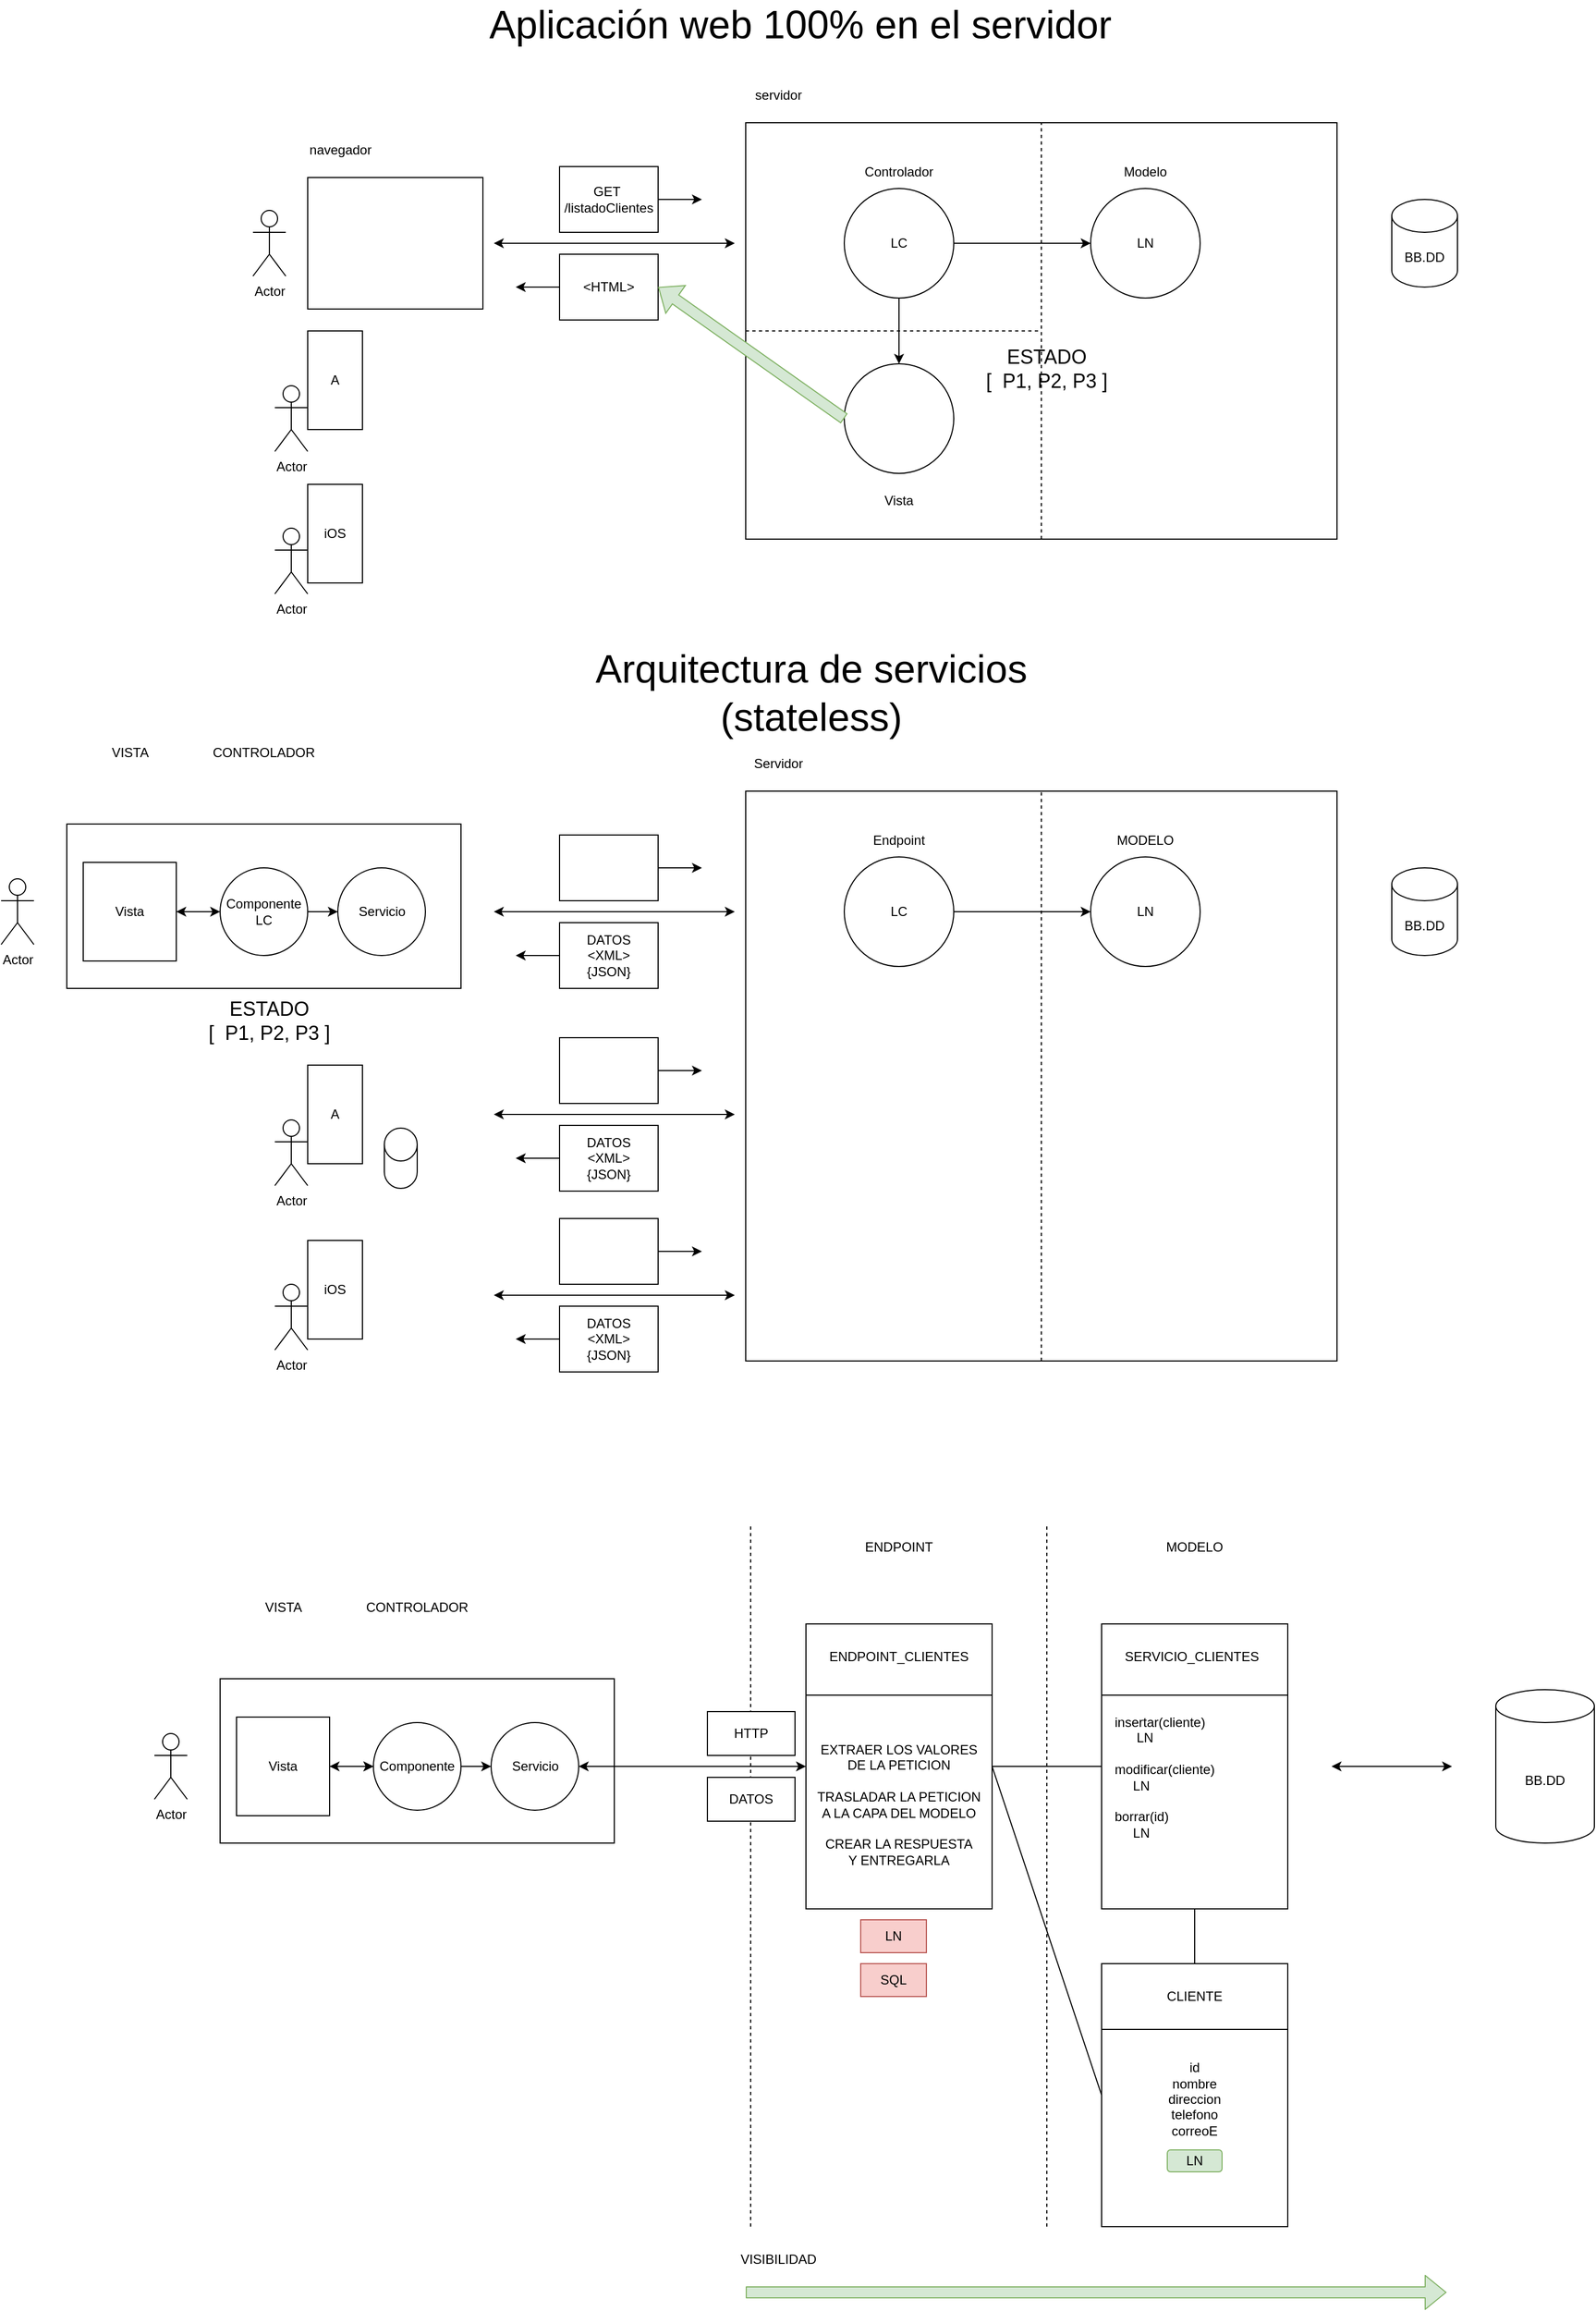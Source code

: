 <mxfile version="19.0.3" type="device"><diagram id="tvb9lgdfe6lTdq6aOdmH" name="Página-1"><mxGraphModel dx="2652" dy="927" grid="1" gridSize="10" guides="1" tooltips="1" connect="1" arrows="1" fold="1" page="1" pageScale="1" pageWidth="1169" pageHeight="827" math="0" shadow="0"><root><mxCell id="0"/><mxCell id="1" parent="0"/><mxCell id="WcBMJ-y4FZQgersb-EcS-75" value="" style="rounded=0;whiteSpace=wrap;html=1;fontSize=18;" vertex="1" parent="1"><mxGeometry x="20" y="1570" width="360" height="150" as="geometry"/></mxCell><mxCell id="WcBMJ-y4FZQgersb-EcS-76" value="" style="rounded=0;whiteSpace=wrap;html=1;" vertex="1" parent="1"><mxGeometry x="500" y="150" width="540" height="380" as="geometry"/></mxCell><mxCell id="WcBMJ-y4FZQgersb-EcS-77" value="" style="rounded=0;whiteSpace=wrap;html=1;" vertex="1" parent="1"><mxGeometry x="100" y="200" width="160" height="120" as="geometry"/></mxCell><mxCell id="WcBMJ-y4FZQgersb-EcS-78" value="Actor" style="shape=umlActor;verticalLabelPosition=bottom;verticalAlign=top;html=1;outlineConnect=0;" vertex="1" parent="1"><mxGeometry x="50" y="230" width="30" height="60" as="geometry"/></mxCell><mxCell id="WcBMJ-y4FZQgersb-EcS-79" value="navegador" style="text;html=1;strokeColor=none;fillColor=none;align=center;verticalAlign=middle;whiteSpace=wrap;rounded=0;" vertex="1" parent="1"><mxGeometry x="100" y="160" width="60" height="30" as="geometry"/></mxCell><mxCell id="WcBMJ-y4FZQgersb-EcS-80" value="servidor" style="text;html=1;strokeColor=none;fillColor=none;align=center;verticalAlign=middle;whiteSpace=wrap;rounded=0;" vertex="1" parent="1"><mxGeometry x="500" y="110" width="60" height="30" as="geometry"/></mxCell><mxCell id="WcBMJ-y4FZQgersb-EcS-81" value="" style="endArrow=classic;startArrow=classic;html=1;rounded=0;" edge="1" parent="1"><mxGeometry width="50" height="50" relative="1" as="geometry"><mxPoint x="270" y="260" as="sourcePoint"/><mxPoint x="490" y="260" as="targetPoint"/></mxGeometry></mxCell><mxCell id="WcBMJ-y4FZQgersb-EcS-82" value="GET&amp;nbsp; /listadoClientes" style="rounded=0;whiteSpace=wrap;html=1;" vertex="1" parent="1"><mxGeometry x="330" y="190" width="90" height="60" as="geometry"/></mxCell><mxCell id="WcBMJ-y4FZQgersb-EcS-83" value="" style="endArrow=classic;html=1;rounded=0;exitX=1;exitY=0.5;exitDx=0;exitDy=0;" edge="1" parent="1" source="WcBMJ-y4FZQgersb-EcS-82"><mxGeometry width="50" height="50" relative="1" as="geometry"><mxPoint x="430" y="220" as="sourcePoint"/><mxPoint x="460" y="220" as="targetPoint"/></mxGeometry></mxCell><mxCell id="WcBMJ-y4FZQgersb-EcS-84" value="&amp;lt;HTML&amp;gt;" style="rounded=0;whiteSpace=wrap;html=1;" vertex="1" parent="1"><mxGeometry x="330" y="270" width="90" height="60" as="geometry"/></mxCell><mxCell id="WcBMJ-y4FZQgersb-EcS-85" value="" style="endArrow=classic;html=1;rounded=0;exitX=0;exitY=0.5;exitDx=0;exitDy=0;" edge="1" parent="1" source="WcBMJ-y4FZQgersb-EcS-84"><mxGeometry width="50" height="50" relative="1" as="geometry"><mxPoint x="280" y="440" as="sourcePoint"/><mxPoint x="290" y="300" as="targetPoint"/></mxGeometry></mxCell><mxCell id="WcBMJ-y4FZQgersb-EcS-86" style="edgeStyle=orthogonalEdgeStyle;rounded=0;orthogonalLoop=1;jettySize=auto;html=1;" edge="1" parent="1" source="WcBMJ-y4FZQgersb-EcS-88" target="WcBMJ-y4FZQgersb-EcS-116"><mxGeometry relative="1" as="geometry"/></mxCell><mxCell id="WcBMJ-y4FZQgersb-EcS-87" style="edgeStyle=orthogonalEdgeStyle;rounded=0;orthogonalLoop=1;jettySize=auto;html=1;" edge="1" parent="1" source="WcBMJ-y4FZQgersb-EcS-88" target="WcBMJ-y4FZQgersb-EcS-118"><mxGeometry relative="1" as="geometry"/></mxCell><mxCell id="WcBMJ-y4FZQgersb-EcS-88" value="LC" style="ellipse;whiteSpace=wrap;html=1;aspect=fixed;" vertex="1" parent="1"><mxGeometry x="590" y="210" width="100" height="100" as="geometry"/></mxCell><mxCell id="WcBMJ-y4FZQgersb-EcS-89" value="BB.DD" style="shape=cylinder3;whiteSpace=wrap;html=1;boundedLbl=1;backgroundOutline=1;size=15;" vertex="1" parent="1"><mxGeometry x="1090" y="220" width="60" height="80" as="geometry"/></mxCell><mxCell id="WcBMJ-y4FZQgersb-EcS-90" value="&lt;font style=&quot;font-size: 36px&quot;&gt;Aplicación web 100% en el servidor&lt;/font&gt;" style="text;html=1;strokeColor=none;fillColor=none;align=center;verticalAlign=middle;whiteSpace=wrap;rounded=0;" vertex="1" parent="1"><mxGeometry x="220" y="50" width="660" height="20" as="geometry"/></mxCell><mxCell id="WcBMJ-y4FZQgersb-EcS-91" value="" style="rounded=0;whiteSpace=wrap;html=1;" vertex="1" parent="1"><mxGeometry x="825" y="1520" width="170" height="260" as="geometry"/></mxCell><mxCell id="WcBMJ-y4FZQgersb-EcS-92" value="" style="endArrow=none;html=1;entryX=1;entryY=0.25;entryDx=0;entryDy=0;exitX=0;exitY=0.25;exitDx=0;exitDy=0;" edge="1" parent="1" source="WcBMJ-y4FZQgersb-EcS-91" target="WcBMJ-y4FZQgersb-EcS-91"><mxGeometry width="50" height="50" relative="1" as="geometry"><mxPoint x="715" y="1610" as="sourcePoint"/><mxPoint x="765" y="1560" as="targetPoint"/></mxGeometry></mxCell><mxCell id="WcBMJ-y4FZQgersb-EcS-93" value="" style="rounded=0;whiteSpace=wrap;html=1;" vertex="1" parent="1"><mxGeometry x="825" y="1830" width="170" height="240" as="geometry"/></mxCell><mxCell id="WcBMJ-y4FZQgersb-EcS-94" value="" style="endArrow=none;html=1;entryX=1;entryY=0.25;entryDx=0;entryDy=0;exitX=0;exitY=0.25;exitDx=0;exitDy=0;" edge="1" parent="1" source="WcBMJ-y4FZQgersb-EcS-93" target="WcBMJ-y4FZQgersb-EcS-93"><mxGeometry width="50" height="50" relative="1" as="geometry"><mxPoint x="715" y="1920" as="sourcePoint"/><mxPoint x="765" y="1870" as="targetPoint"/></mxGeometry></mxCell><mxCell id="WcBMJ-y4FZQgersb-EcS-95" value="CLIENTE" style="text;html=1;strokeColor=none;fillColor=none;align=center;verticalAlign=middle;whiteSpace=wrap;rounded=0;" vertex="1" parent="1"><mxGeometry x="890" y="1850" width="40" height="20" as="geometry"/></mxCell><mxCell id="WcBMJ-y4FZQgersb-EcS-96" value="id&lt;br&gt;nombre&lt;br&gt;direccion&lt;br&gt;telefono&lt;br&gt;correoE&lt;br&gt;&lt;br&gt;LN" style="text;html=1;strokeColor=none;fillColor=none;align=center;verticalAlign=middle;whiteSpace=wrap;rounded=0;" vertex="1" parent="1"><mxGeometry x="855" y="1905" width="110" height="125" as="geometry"/></mxCell><mxCell id="WcBMJ-y4FZQgersb-EcS-97" value="BB.DD" style="shape=cylinder3;whiteSpace=wrap;html=1;boundedLbl=1;backgroundOutline=1;size=15;" vertex="1" parent="1"><mxGeometry x="1185" y="1580" width="90" height="140" as="geometry"/></mxCell><mxCell id="WcBMJ-y4FZQgersb-EcS-98" value="" style="rounded=0;whiteSpace=wrap;html=1;" vertex="1" parent="1"><mxGeometry x="555" y="1520" width="170" height="260" as="geometry"/></mxCell><mxCell id="WcBMJ-y4FZQgersb-EcS-99" value="" style="endArrow=none;html=1;entryX=1;entryY=0.25;entryDx=0;entryDy=0;exitX=0;exitY=0.25;exitDx=0;exitDy=0;" edge="1" parent="1" source="WcBMJ-y4FZQgersb-EcS-98" target="WcBMJ-y4FZQgersb-EcS-98"><mxGeometry width="50" height="50" relative="1" as="geometry"><mxPoint x="445" y="1610" as="sourcePoint"/><mxPoint x="495" y="1560" as="targetPoint"/></mxGeometry></mxCell><mxCell id="WcBMJ-y4FZQgersb-EcS-100" value="ENDPOINT" style="text;html=1;strokeColor=none;fillColor=none;align=center;verticalAlign=middle;whiteSpace=wrap;rounded=0;" vertex="1" parent="1"><mxGeometry x="620" y="1440" width="40" height="20" as="geometry"/></mxCell><mxCell id="WcBMJ-y4FZQgersb-EcS-101" value="MODELO" style="text;html=1;strokeColor=none;fillColor=none;align=center;verticalAlign=middle;whiteSpace=wrap;rounded=0;" vertex="1" parent="1"><mxGeometry x="890" y="1440" width="40" height="20" as="geometry"/></mxCell><mxCell id="WcBMJ-y4FZQgersb-EcS-102" value="SERVICIO_CLIENTES" style="text;html=1;strokeColor=none;fillColor=none;align=center;verticalAlign=middle;whiteSpace=wrap;rounded=0;" vertex="1" parent="1"><mxGeometry x="835" y="1540" width="145" height="20" as="geometry"/></mxCell><mxCell id="WcBMJ-y4FZQgersb-EcS-103" value="insertar(cliente)&lt;br&gt;&amp;nbsp; &amp;nbsp; &amp;nbsp; LN&lt;br&gt;&lt;br&gt;modificar(cliente)&lt;br&gt;&amp;nbsp; &amp;nbsp; &amp;nbsp;LN&lt;br&gt;&lt;br&gt;borrar(id)&lt;br&gt;&amp;nbsp; &amp;nbsp; &amp;nbsp;LN" style="text;html=1;strokeColor=none;fillColor=none;align=left;verticalAlign=middle;whiteSpace=wrap;rounded=0;" vertex="1" parent="1"><mxGeometry x="835" y="1600" width="150" height="120" as="geometry"/></mxCell><mxCell id="WcBMJ-y4FZQgersb-EcS-104" value="" style="endArrow=none;html=1;entryX=0.5;entryY=1;entryDx=0;entryDy=0;exitX=0.5;exitY=0;exitDx=0;exitDy=0;" edge="1" parent="1" source="WcBMJ-y4FZQgersb-EcS-93" target="WcBMJ-y4FZQgersb-EcS-91"><mxGeometry width="50" height="50" relative="1" as="geometry"><mxPoint x="635" y="1910" as="sourcePoint"/><mxPoint x="685" y="1860" as="targetPoint"/></mxGeometry></mxCell><mxCell id="WcBMJ-y4FZQgersb-EcS-105" value="ENDPOINT_CLIENTES" style="text;html=1;strokeColor=none;fillColor=none;align=center;verticalAlign=middle;whiteSpace=wrap;rounded=0;" vertex="1" parent="1"><mxGeometry x="620" y="1540" width="40" height="20" as="geometry"/></mxCell><mxCell id="WcBMJ-y4FZQgersb-EcS-106" value="" style="endArrow=none;html=1;exitX=1;exitY=0.5;exitDx=0;exitDy=0;entryX=0;entryY=0.5;entryDx=0;entryDy=0;" edge="1" parent="1" source="WcBMJ-y4FZQgersb-EcS-98" target="WcBMJ-y4FZQgersb-EcS-91"><mxGeometry width="50" height="50" relative="1" as="geometry"><mxPoint x="665" y="1880" as="sourcePoint"/><mxPoint x="715" y="1830" as="targetPoint"/></mxGeometry></mxCell><mxCell id="WcBMJ-y4FZQgersb-EcS-107" value="" style="endArrow=none;html=1;entryX=1;entryY=0.5;entryDx=0;entryDy=0;exitX=0;exitY=0.5;exitDx=0;exitDy=0;" edge="1" parent="1" source="WcBMJ-y4FZQgersb-EcS-93" target="WcBMJ-y4FZQgersb-EcS-98"><mxGeometry width="50" height="50" relative="1" as="geometry"><mxPoint x="655" y="1960" as="sourcePoint"/><mxPoint x="705" y="1910" as="targetPoint"/></mxGeometry></mxCell><mxCell id="WcBMJ-y4FZQgersb-EcS-108" value="" style="endArrow=classic;startArrow=classic;html=1;exitX=1;exitY=0.5;exitDx=0;exitDy=0;entryX=0;entryY=0.5;entryDx=0;entryDy=0;" edge="1" parent="1" source="WcBMJ-y4FZQgersb-EcS-167" target="WcBMJ-y4FZQgersb-EcS-98"><mxGeometry width="50" height="50" relative="1" as="geometry"><mxPoint x="455" y="1650" as="sourcePoint"/><mxPoint x="515" y="1620" as="targetPoint"/></mxGeometry></mxCell><mxCell id="WcBMJ-y4FZQgersb-EcS-109" value="" style="endArrow=classic;startArrow=classic;html=1;" edge="1" parent="1"><mxGeometry width="50" height="50" relative="1" as="geometry"><mxPoint x="1035" y="1650" as="sourcePoint"/><mxPoint x="1145" y="1650" as="targetPoint"/></mxGeometry></mxCell><mxCell id="WcBMJ-y4FZQgersb-EcS-110" value="EXTRAER LOS VALORES&lt;br&gt;DE LA PETICION&lt;br&gt;&lt;br&gt;TRASLADAR LA PETICION&lt;br&gt;A LA CAPA DEL MODELO&lt;br&gt;&lt;br&gt;CREAR LA RESPUESTA&lt;br&gt;Y ENTREGARLA" style="text;html=1;strokeColor=none;fillColor=none;align=center;verticalAlign=middle;whiteSpace=wrap;rounded=0;" vertex="1" parent="1"><mxGeometry x="555" y="1600" width="170" height="170" as="geometry"/></mxCell><mxCell id="WcBMJ-y4FZQgersb-EcS-111" value="" style="shape=flexArrow;endArrow=classic;html=1;fillColor=#d5e8d4;strokeColor=#82b366;" edge="1" parent="1"><mxGeometry width="50" height="50" relative="1" as="geometry"><mxPoint x="500" y="2130" as="sourcePoint"/><mxPoint x="1140" y="2130" as="targetPoint"/></mxGeometry></mxCell><mxCell id="WcBMJ-y4FZQgersb-EcS-112" value="VISIBILIDAD" style="text;html=1;strokeColor=none;fillColor=none;align=center;verticalAlign=middle;whiteSpace=wrap;rounded=0;" vertex="1" parent="1"><mxGeometry x="510" y="2090" width="40" height="20" as="geometry"/></mxCell><mxCell id="WcBMJ-y4FZQgersb-EcS-113" value="" style="endArrow=none;dashed=1;html=1;rounded=0;" edge="1" parent="1"><mxGeometry width="50" height="50" relative="1" as="geometry"><mxPoint x="504.5" y="2070" as="sourcePoint"/><mxPoint x="504.5" y="1430" as="targetPoint"/></mxGeometry></mxCell><mxCell id="WcBMJ-y4FZQgersb-EcS-114" value="" style="endArrow=none;dashed=1;html=1;rounded=0;" edge="1" parent="1"><mxGeometry width="50" height="50" relative="1" as="geometry"><mxPoint x="775" y="2070" as="sourcePoint"/><mxPoint x="775" y="1430" as="targetPoint"/></mxGeometry></mxCell><mxCell id="WcBMJ-y4FZQgersb-EcS-115" value="Controlador" style="text;html=1;strokeColor=none;fillColor=none;align=center;verticalAlign=middle;whiteSpace=wrap;rounded=0;" vertex="1" parent="1"><mxGeometry x="610" y="180" width="60" height="30" as="geometry"/></mxCell><mxCell id="WcBMJ-y4FZQgersb-EcS-116" value="LN" style="ellipse;whiteSpace=wrap;html=1;aspect=fixed;" vertex="1" parent="1"><mxGeometry x="815" y="210" width="100" height="100" as="geometry"/></mxCell><mxCell id="WcBMJ-y4FZQgersb-EcS-117" value="Modelo" style="text;html=1;strokeColor=none;fillColor=none;align=center;verticalAlign=middle;whiteSpace=wrap;rounded=0;" vertex="1" parent="1"><mxGeometry x="835" y="180" width="60" height="30" as="geometry"/></mxCell><mxCell id="WcBMJ-y4FZQgersb-EcS-118" value="" style="ellipse;whiteSpace=wrap;html=1;aspect=fixed;" vertex="1" parent="1"><mxGeometry x="590" y="370" width="100" height="100" as="geometry"/></mxCell><mxCell id="WcBMJ-y4FZQgersb-EcS-119" value="Vista" style="text;html=1;strokeColor=none;fillColor=none;align=center;verticalAlign=middle;whiteSpace=wrap;rounded=0;" vertex="1" parent="1"><mxGeometry x="610" y="480" width="60" height="30" as="geometry"/></mxCell><mxCell id="WcBMJ-y4FZQgersb-EcS-120" value="" style="shape=flexArrow;endArrow=classic;html=1;rounded=0;exitX=0;exitY=0.5;exitDx=0;exitDy=0;entryX=1;entryY=0.5;entryDx=0;entryDy=0;fillColor=#d5e8d4;strokeColor=#82b366;" edge="1" parent="1" source="WcBMJ-y4FZQgersb-EcS-118" target="WcBMJ-y4FZQgersb-EcS-84"><mxGeometry width="50" height="50" relative="1" as="geometry"><mxPoint x="360" y="450" as="sourcePoint"/><mxPoint x="410" y="400" as="targetPoint"/></mxGeometry></mxCell><mxCell id="WcBMJ-y4FZQgersb-EcS-121" value="" style="endArrow=none;dashed=1;html=1;rounded=0;entryX=0.5;entryY=0;entryDx=0;entryDy=0;exitX=0.5;exitY=1;exitDx=0;exitDy=0;" edge="1" parent="1" source="WcBMJ-y4FZQgersb-EcS-76" target="WcBMJ-y4FZQgersb-EcS-76"><mxGeometry width="50" height="50" relative="1" as="geometry"><mxPoint x="720" y="230" as="sourcePoint"/><mxPoint x="770" y="180" as="targetPoint"/></mxGeometry></mxCell><mxCell id="WcBMJ-y4FZQgersb-EcS-122" value="" style="endArrow=none;dashed=1;html=1;rounded=0;exitX=0;exitY=0.5;exitDx=0;exitDy=0;" edge="1" parent="1" source="WcBMJ-y4FZQgersb-EcS-76"><mxGeometry width="50" height="50" relative="1" as="geometry"><mxPoint x="340" y="440" as="sourcePoint"/><mxPoint x="770" y="340" as="targetPoint"/></mxGeometry></mxCell><mxCell id="WcBMJ-y4FZQgersb-EcS-123" value="HTTP" style="rounded=0;whiteSpace=wrap;html=1;" vertex="1" parent="1"><mxGeometry x="465" y="1600" width="80" height="40" as="geometry"/></mxCell><mxCell id="WcBMJ-y4FZQgersb-EcS-124" value="DATOS" style="rounded=0;whiteSpace=wrap;html=1;" vertex="1" parent="1"><mxGeometry x="465" y="1660" width="80" height="40" as="geometry"/></mxCell><mxCell id="WcBMJ-y4FZQgersb-EcS-125" value="LN" style="text;html=1;strokeColor=#b85450;fillColor=#f8cecc;align=center;verticalAlign=middle;whiteSpace=wrap;rounded=0;" vertex="1" parent="1"><mxGeometry x="605" y="1790" width="60" height="30" as="geometry"/></mxCell><mxCell id="WcBMJ-y4FZQgersb-EcS-126" value="SQL" style="text;html=1;strokeColor=#b85450;fillColor=#f8cecc;align=center;verticalAlign=middle;whiteSpace=wrap;rounded=0;" vertex="1" parent="1"><mxGeometry x="605" y="1830" width="60" height="30" as="geometry"/></mxCell><mxCell id="WcBMJ-y4FZQgersb-EcS-127" value="" style="rounded=0;whiteSpace=wrap;html=1;" vertex="1" parent="1"><mxGeometry x="500" y="760" width="540" height="520" as="geometry"/></mxCell><mxCell id="WcBMJ-y4FZQgersb-EcS-128" value="Servidor" style="text;html=1;strokeColor=none;fillColor=none;align=center;verticalAlign=middle;whiteSpace=wrap;rounded=0;" vertex="1" parent="1"><mxGeometry x="500" y="720" width="60" height="30" as="geometry"/></mxCell><mxCell id="WcBMJ-y4FZQgersb-EcS-129" value="" style="endArrow=classic;startArrow=classic;html=1;rounded=0;" edge="1" parent="1"><mxGeometry width="50" height="50" relative="1" as="geometry"><mxPoint x="270" y="870" as="sourcePoint"/><mxPoint x="490" y="870" as="targetPoint"/></mxGeometry></mxCell><mxCell id="WcBMJ-y4FZQgersb-EcS-130" value="" style="rounded=0;whiteSpace=wrap;html=1;" vertex="1" parent="1"><mxGeometry x="330" y="800" width="90" height="60" as="geometry"/></mxCell><mxCell id="WcBMJ-y4FZQgersb-EcS-131" value="" style="endArrow=classic;html=1;rounded=0;exitX=1;exitY=0.5;exitDx=0;exitDy=0;" edge="1" parent="1" source="WcBMJ-y4FZQgersb-EcS-130"><mxGeometry width="50" height="50" relative="1" as="geometry"><mxPoint x="430" y="830" as="sourcePoint"/><mxPoint x="460" y="830" as="targetPoint"/></mxGeometry></mxCell><mxCell id="WcBMJ-y4FZQgersb-EcS-132" value="DATOS&lt;br&gt;&amp;lt;XML&amp;gt;&lt;br&gt;{JSON}&lt;br&gt;" style="rounded=0;whiteSpace=wrap;html=1;" vertex="1" parent="1"><mxGeometry x="330" y="880" width="90" height="60" as="geometry"/></mxCell><mxCell id="WcBMJ-y4FZQgersb-EcS-133" value="" style="endArrow=classic;html=1;rounded=0;exitX=0;exitY=0.5;exitDx=0;exitDy=0;" edge="1" parent="1" source="WcBMJ-y4FZQgersb-EcS-132"><mxGeometry width="50" height="50" relative="1" as="geometry"><mxPoint x="280" y="1050" as="sourcePoint"/><mxPoint x="290" y="910" as="targetPoint"/></mxGeometry></mxCell><mxCell id="WcBMJ-y4FZQgersb-EcS-134" style="edgeStyle=orthogonalEdgeStyle;rounded=0;orthogonalLoop=1;jettySize=auto;html=1;" edge="1" parent="1" source="WcBMJ-y4FZQgersb-EcS-135" target="WcBMJ-y4FZQgersb-EcS-139"><mxGeometry relative="1" as="geometry"/></mxCell><mxCell id="WcBMJ-y4FZQgersb-EcS-135" value="LC" style="ellipse;whiteSpace=wrap;html=1;aspect=fixed;" vertex="1" parent="1"><mxGeometry x="590" y="820" width="100" height="100" as="geometry"/></mxCell><mxCell id="WcBMJ-y4FZQgersb-EcS-136" value="BB.DD" style="shape=cylinder3;whiteSpace=wrap;html=1;boundedLbl=1;backgroundOutline=1;size=15;" vertex="1" parent="1"><mxGeometry x="1090" y="830" width="60" height="80" as="geometry"/></mxCell><mxCell id="WcBMJ-y4FZQgersb-EcS-137" value="&lt;font style=&quot;font-size: 36px&quot;&gt;Arquitectura de servicios (stateless)&lt;/font&gt;" style="text;html=1;strokeColor=none;fillColor=none;align=center;verticalAlign=middle;whiteSpace=wrap;rounded=0;" vertex="1" parent="1"><mxGeometry x="325" y="660" width="470" height="20" as="geometry"/></mxCell><mxCell id="WcBMJ-y4FZQgersb-EcS-138" value="Endpoint" style="text;html=1;strokeColor=none;fillColor=none;align=center;verticalAlign=middle;whiteSpace=wrap;rounded=0;" vertex="1" parent="1"><mxGeometry x="610" y="790" width="60" height="30" as="geometry"/></mxCell><mxCell id="WcBMJ-y4FZQgersb-EcS-139" value="LN" style="ellipse;whiteSpace=wrap;html=1;aspect=fixed;" vertex="1" parent="1"><mxGeometry x="815" y="820" width="100" height="100" as="geometry"/></mxCell><mxCell id="WcBMJ-y4FZQgersb-EcS-140" value="MODELO" style="text;html=1;strokeColor=none;fillColor=none;align=center;verticalAlign=middle;whiteSpace=wrap;rounded=0;" vertex="1" parent="1"><mxGeometry x="835" y="790" width="60" height="30" as="geometry"/></mxCell><mxCell id="WcBMJ-y4FZQgersb-EcS-141" value="" style="endArrow=none;dashed=1;html=1;rounded=0;entryX=0.5;entryY=0;entryDx=0;entryDy=0;exitX=0.5;exitY=1;exitDx=0;exitDy=0;" edge="1" parent="1" source="WcBMJ-y4FZQgersb-EcS-127" target="WcBMJ-y4FZQgersb-EcS-127"><mxGeometry width="50" height="50" relative="1" as="geometry"><mxPoint x="720" y="840" as="sourcePoint"/><mxPoint x="770" y="790" as="targetPoint"/></mxGeometry></mxCell><mxCell id="WcBMJ-y4FZQgersb-EcS-142" value="A" style="rounded=0;whiteSpace=wrap;html=1;" vertex="1" parent="1"><mxGeometry x="100" y="340" width="50" height="90" as="geometry"/></mxCell><mxCell id="WcBMJ-y4FZQgersb-EcS-143" value="iOS" style="rounded=0;whiteSpace=wrap;html=1;" vertex="1" parent="1"><mxGeometry x="100" y="480" width="50" height="90" as="geometry"/></mxCell><mxCell id="WcBMJ-y4FZQgersb-EcS-144" value="Actor" style="shape=umlActor;verticalLabelPosition=bottom;verticalAlign=top;html=1;outlineConnect=0;" vertex="1" parent="1"><mxGeometry x="70" y="520" width="30" height="60" as="geometry"/></mxCell><mxCell id="WcBMJ-y4FZQgersb-EcS-145" value="Actor" style="shape=umlActor;verticalLabelPosition=bottom;verticalAlign=top;html=1;outlineConnect=0;" vertex="1" parent="1"><mxGeometry x="70" y="390" width="30" height="60" as="geometry"/></mxCell><mxCell id="WcBMJ-y4FZQgersb-EcS-146" value="&lt;font style=&quot;font-size: 18px&quot;&gt;ESTADO&lt;br&gt;[&amp;nbsp; P1, P2, P3 ]&lt;/font&gt;" style="text;html=1;strokeColor=none;fillColor=none;align=center;verticalAlign=middle;whiteSpace=wrap;rounded=0;" vertex="1" parent="1"><mxGeometry x="715" y="360" width="120" height="30" as="geometry"/></mxCell><mxCell id="WcBMJ-y4FZQgersb-EcS-147" style="edgeStyle=orthogonalEdgeStyle;rounded=1;orthogonalLoop=1;jettySize=auto;html=1;exitX=0.5;exitY=1;exitDx=0;exitDy=0;fontSize=18;" edge="1" parent="1" source="WcBMJ-y4FZQgersb-EcS-146" target="WcBMJ-y4FZQgersb-EcS-146"><mxGeometry relative="1" as="geometry"/></mxCell><mxCell id="WcBMJ-y4FZQgersb-EcS-148" value="&lt;font style=&quot;font-size: 18px&quot;&gt;ESTADO&lt;br&gt;[&amp;nbsp; P1, P2, P3 ]&lt;/font&gt;" style="text;html=1;strokeColor=none;fillColor=none;align=center;verticalAlign=middle;whiteSpace=wrap;rounded=0;" vertex="1" parent="1"><mxGeometry x="5" y="955" width="120" height="30" as="geometry"/></mxCell><mxCell id="WcBMJ-y4FZQgersb-EcS-149" value="A" style="rounded=0;whiteSpace=wrap;html=1;" vertex="1" parent="1"><mxGeometry x="100" y="1010" width="50" height="90" as="geometry"/></mxCell><mxCell id="WcBMJ-y4FZQgersb-EcS-150" value="iOS" style="rounded=0;whiteSpace=wrap;html=1;" vertex="1" parent="1"><mxGeometry x="100" y="1170" width="50" height="90" as="geometry"/></mxCell><mxCell id="WcBMJ-y4FZQgersb-EcS-151" value="Actor" style="shape=umlActor;verticalLabelPosition=bottom;verticalAlign=top;html=1;outlineConnect=0;" vertex="1" parent="1"><mxGeometry x="70" y="1210" width="30" height="60" as="geometry"/></mxCell><mxCell id="WcBMJ-y4FZQgersb-EcS-152" value="Actor" style="shape=umlActor;verticalLabelPosition=bottom;verticalAlign=top;html=1;outlineConnect=0;" vertex="1" parent="1"><mxGeometry x="70" y="1060" width="30" height="60" as="geometry"/></mxCell><mxCell id="WcBMJ-y4FZQgersb-EcS-153" value="" style="endArrow=classic;startArrow=classic;html=1;rounded=0;" edge="1" parent="1"><mxGeometry width="50" height="50" relative="1" as="geometry"><mxPoint x="270" y="1055" as="sourcePoint"/><mxPoint x="490" y="1055" as="targetPoint"/></mxGeometry></mxCell><mxCell id="WcBMJ-y4FZQgersb-EcS-154" value="" style="rounded=0;whiteSpace=wrap;html=1;" vertex="1" parent="1"><mxGeometry x="330" y="985" width="90" height="60" as="geometry"/></mxCell><mxCell id="WcBMJ-y4FZQgersb-EcS-155" value="" style="endArrow=classic;html=1;rounded=0;exitX=1;exitY=0.5;exitDx=0;exitDy=0;" edge="1" parent="1" source="WcBMJ-y4FZQgersb-EcS-154"><mxGeometry width="50" height="50" relative="1" as="geometry"><mxPoint x="430" y="1015" as="sourcePoint"/><mxPoint x="460" y="1015" as="targetPoint"/></mxGeometry></mxCell><mxCell id="WcBMJ-y4FZQgersb-EcS-156" value="DATOS&lt;br&gt;&amp;lt;XML&amp;gt;&lt;br&gt;{JSON}&lt;br&gt;" style="rounded=0;whiteSpace=wrap;html=1;" vertex="1" parent="1"><mxGeometry x="330" y="1065" width="90" height="60" as="geometry"/></mxCell><mxCell id="WcBMJ-y4FZQgersb-EcS-157" value="" style="endArrow=classic;html=1;rounded=0;exitX=0;exitY=0.5;exitDx=0;exitDy=0;" edge="1" parent="1" source="WcBMJ-y4FZQgersb-EcS-156"><mxGeometry width="50" height="50" relative="1" as="geometry"><mxPoint x="280" y="1235" as="sourcePoint"/><mxPoint x="290" y="1095" as="targetPoint"/></mxGeometry></mxCell><mxCell id="WcBMJ-y4FZQgersb-EcS-158" value="" style="endArrow=classic;startArrow=classic;html=1;rounded=0;" edge="1" parent="1"><mxGeometry width="50" height="50" relative="1" as="geometry"><mxPoint x="270" y="1220" as="sourcePoint"/><mxPoint x="490" y="1220" as="targetPoint"/></mxGeometry></mxCell><mxCell id="WcBMJ-y4FZQgersb-EcS-159" value="" style="rounded=0;whiteSpace=wrap;html=1;" vertex="1" parent="1"><mxGeometry x="330" y="1150" width="90" height="60" as="geometry"/></mxCell><mxCell id="WcBMJ-y4FZQgersb-EcS-160" value="" style="endArrow=classic;html=1;rounded=0;exitX=1;exitY=0.5;exitDx=0;exitDy=0;" edge="1" parent="1" source="WcBMJ-y4FZQgersb-EcS-159"><mxGeometry width="50" height="50" relative="1" as="geometry"><mxPoint x="430" y="1180" as="sourcePoint"/><mxPoint x="460" y="1180" as="targetPoint"/></mxGeometry></mxCell><mxCell id="WcBMJ-y4FZQgersb-EcS-161" value="DATOS&lt;br&gt;&amp;lt;XML&amp;gt;&lt;br&gt;{JSON}&lt;br&gt;" style="rounded=0;whiteSpace=wrap;html=1;" vertex="1" parent="1"><mxGeometry x="330" y="1230" width="90" height="60" as="geometry"/></mxCell><mxCell id="WcBMJ-y4FZQgersb-EcS-162" value="" style="endArrow=classic;html=1;rounded=0;exitX=0;exitY=0.5;exitDx=0;exitDy=0;" edge="1" parent="1" source="WcBMJ-y4FZQgersb-EcS-161"><mxGeometry width="50" height="50" relative="1" as="geometry"><mxPoint x="280" y="1400" as="sourcePoint"/><mxPoint x="290" y="1260" as="targetPoint"/></mxGeometry></mxCell><mxCell id="WcBMJ-y4FZQgersb-EcS-163" value="" style="edgeStyle=orthogonalEdgeStyle;rounded=0;orthogonalLoop=1;jettySize=auto;html=1;" edge="1" parent="1" source="WcBMJ-y4FZQgersb-EcS-164" target="WcBMJ-y4FZQgersb-EcS-166"><mxGeometry relative="1" as="geometry"/></mxCell><mxCell id="WcBMJ-y4FZQgersb-EcS-164" value="Vista" style="rounded=0;whiteSpace=wrap;html=1;fontSize=12;" vertex="1" parent="1"><mxGeometry x="35" y="1605" width="85" height="90" as="geometry"/></mxCell><mxCell id="WcBMJ-y4FZQgersb-EcS-165" style="edgeStyle=orthogonalEdgeStyle;rounded=1;orthogonalLoop=1;jettySize=auto;html=1;entryX=0;entryY=0.5;entryDx=0;entryDy=0;fontSize=12;" edge="1" parent="1" source="WcBMJ-y4FZQgersb-EcS-166" target="WcBMJ-y4FZQgersb-EcS-167"><mxGeometry relative="1" as="geometry"/></mxCell><mxCell id="WcBMJ-y4FZQgersb-EcS-166" value="Componente" style="ellipse;whiteSpace=wrap;html=1;aspect=fixed;fontSize=12;" vertex="1" parent="1"><mxGeometry x="160" y="1610" width="80" height="80" as="geometry"/></mxCell><mxCell id="WcBMJ-y4FZQgersb-EcS-167" value="Servicio" style="ellipse;whiteSpace=wrap;html=1;aspect=fixed;fontSize=12;" vertex="1" parent="1"><mxGeometry x="267.5" y="1610" width="80" height="80" as="geometry"/></mxCell><mxCell id="WcBMJ-y4FZQgersb-EcS-168" value="" style="endArrow=classic;startArrow=classic;html=1;rounded=1;fontSize=12;exitX=1;exitY=0.5;exitDx=0;exitDy=0;entryX=0;entryY=0.5;entryDx=0;entryDy=0;" edge="1" parent="1" source="WcBMJ-y4FZQgersb-EcS-164" target="WcBMJ-y4FZQgersb-EcS-166"><mxGeometry width="50" height="50" relative="1" as="geometry"><mxPoint x="100" y="1870" as="sourcePoint"/><mxPoint x="150" y="1820" as="targetPoint"/></mxGeometry></mxCell><mxCell id="WcBMJ-y4FZQgersb-EcS-169" value="VISTA" style="text;html=1;strokeColor=none;fillColor=none;align=center;verticalAlign=middle;whiteSpace=wrap;rounded=0;fontSize=12;" vertex="1" parent="1"><mxGeometry x="48" y="1490" width="60" height="30" as="geometry"/></mxCell><mxCell id="WcBMJ-y4FZQgersb-EcS-170" value="CONTROLADOR" style="text;html=1;strokeColor=none;fillColor=none;align=center;verticalAlign=middle;whiteSpace=wrap;rounded=0;fontSize=12;" vertex="1" parent="1"><mxGeometry x="170" y="1490" width="60" height="30" as="geometry"/></mxCell><mxCell id="WcBMJ-y4FZQgersb-EcS-171" value="" style="rounded=0;whiteSpace=wrap;html=1;fontSize=18;" vertex="1" parent="1"><mxGeometry x="-120" y="790" width="360" height="150" as="geometry"/></mxCell><mxCell id="WcBMJ-y4FZQgersb-EcS-172" value="Vista" style="rounded=0;whiteSpace=wrap;html=1;fontSize=12;" vertex="1" parent="1"><mxGeometry x="-105" y="825" width="85" height="90" as="geometry"/></mxCell><mxCell id="WcBMJ-y4FZQgersb-EcS-173" style="edgeStyle=orthogonalEdgeStyle;rounded=1;orthogonalLoop=1;jettySize=auto;html=1;entryX=0;entryY=0.5;entryDx=0;entryDy=0;fontSize=12;" edge="1" parent="1" source="WcBMJ-y4FZQgersb-EcS-174" target="WcBMJ-y4FZQgersb-EcS-175"><mxGeometry relative="1" as="geometry"/></mxCell><mxCell id="WcBMJ-y4FZQgersb-EcS-174" value="Componente&lt;br&gt;LC" style="ellipse;whiteSpace=wrap;html=1;aspect=fixed;fontSize=12;" vertex="1" parent="1"><mxGeometry x="20" y="830" width="80" height="80" as="geometry"/></mxCell><mxCell id="WcBMJ-y4FZQgersb-EcS-175" value="Servicio" style="ellipse;whiteSpace=wrap;html=1;aspect=fixed;fontSize=12;" vertex="1" parent="1"><mxGeometry x="127.5" y="830" width="80" height="80" as="geometry"/></mxCell><mxCell id="WcBMJ-y4FZQgersb-EcS-176" value="" style="endArrow=classic;startArrow=classic;html=1;rounded=1;fontSize=12;exitX=1;exitY=0.5;exitDx=0;exitDy=0;entryX=0;entryY=0.5;entryDx=0;entryDy=0;" edge="1" parent="1" source="WcBMJ-y4FZQgersb-EcS-172" target="WcBMJ-y4FZQgersb-EcS-174"><mxGeometry width="50" height="50" relative="1" as="geometry"><mxPoint x="-40" y="1090" as="sourcePoint"/><mxPoint x="10" y="1040" as="targetPoint"/></mxGeometry></mxCell><mxCell id="WcBMJ-y4FZQgersb-EcS-177" value="VISTA" style="text;html=1;strokeColor=none;fillColor=none;align=center;verticalAlign=middle;whiteSpace=wrap;rounded=0;fontSize=12;" vertex="1" parent="1"><mxGeometry x="-92" y="710" width="60" height="30" as="geometry"/></mxCell><mxCell id="WcBMJ-y4FZQgersb-EcS-178" value="CONTROLADOR" style="text;html=1;strokeColor=none;fillColor=none;align=center;verticalAlign=middle;whiteSpace=wrap;rounded=0;fontSize=12;" vertex="1" parent="1"><mxGeometry x="30" y="710" width="60" height="30" as="geometry"/></mxCell><mxCell id="WcBMJ-y4FZQgersb-EcS-179" value="LN" style="rounded=1;whiteSpace=wrap;html=1;fillColor=#d5e8d4;strokeColor=#82b366;" vertex="1" parent="1"><mxGeometry x="885" y="2000" width="50" height="20" as="geometry"/></mxCell><mxCell id="WcBMJ-y4FZQgersb-EcS-180" value="Actor" style="shape=umlActor;verticalLabelPosition=bottom;verticalAlign=top;html=1;outlineConnect=0;" vertex="1" parent="1"><mxGeometry x="-180" y="840" width="30" height="60" as="geometry"/></mxCell><mxCell id="WcBMJ-y4FZQgersb-EcS-181" value="" style="shape=cylinder3;whiteSpace=wrap;html=1;boundedLbl=1;backgroundOutline=1;size=15;" vertex="1" parent="1"><mxGeometry x="170" y="1067.5" width="30" height="55" as="geometry"/></mxCell><mxCell id="WcBMJ-y4FZQgersb-EcS-182" value="Actor" style="shape=umlActor;verticalLabelPosition=bottom;verticalAlign=top;html=1;outlineConnect=0;" vertex="1" parent="1"><mxGeometry x="-40" y="1620" width="30" height="60" as="geometry"/></mxCell></root></mxGraphModel></diagram></mxfile>